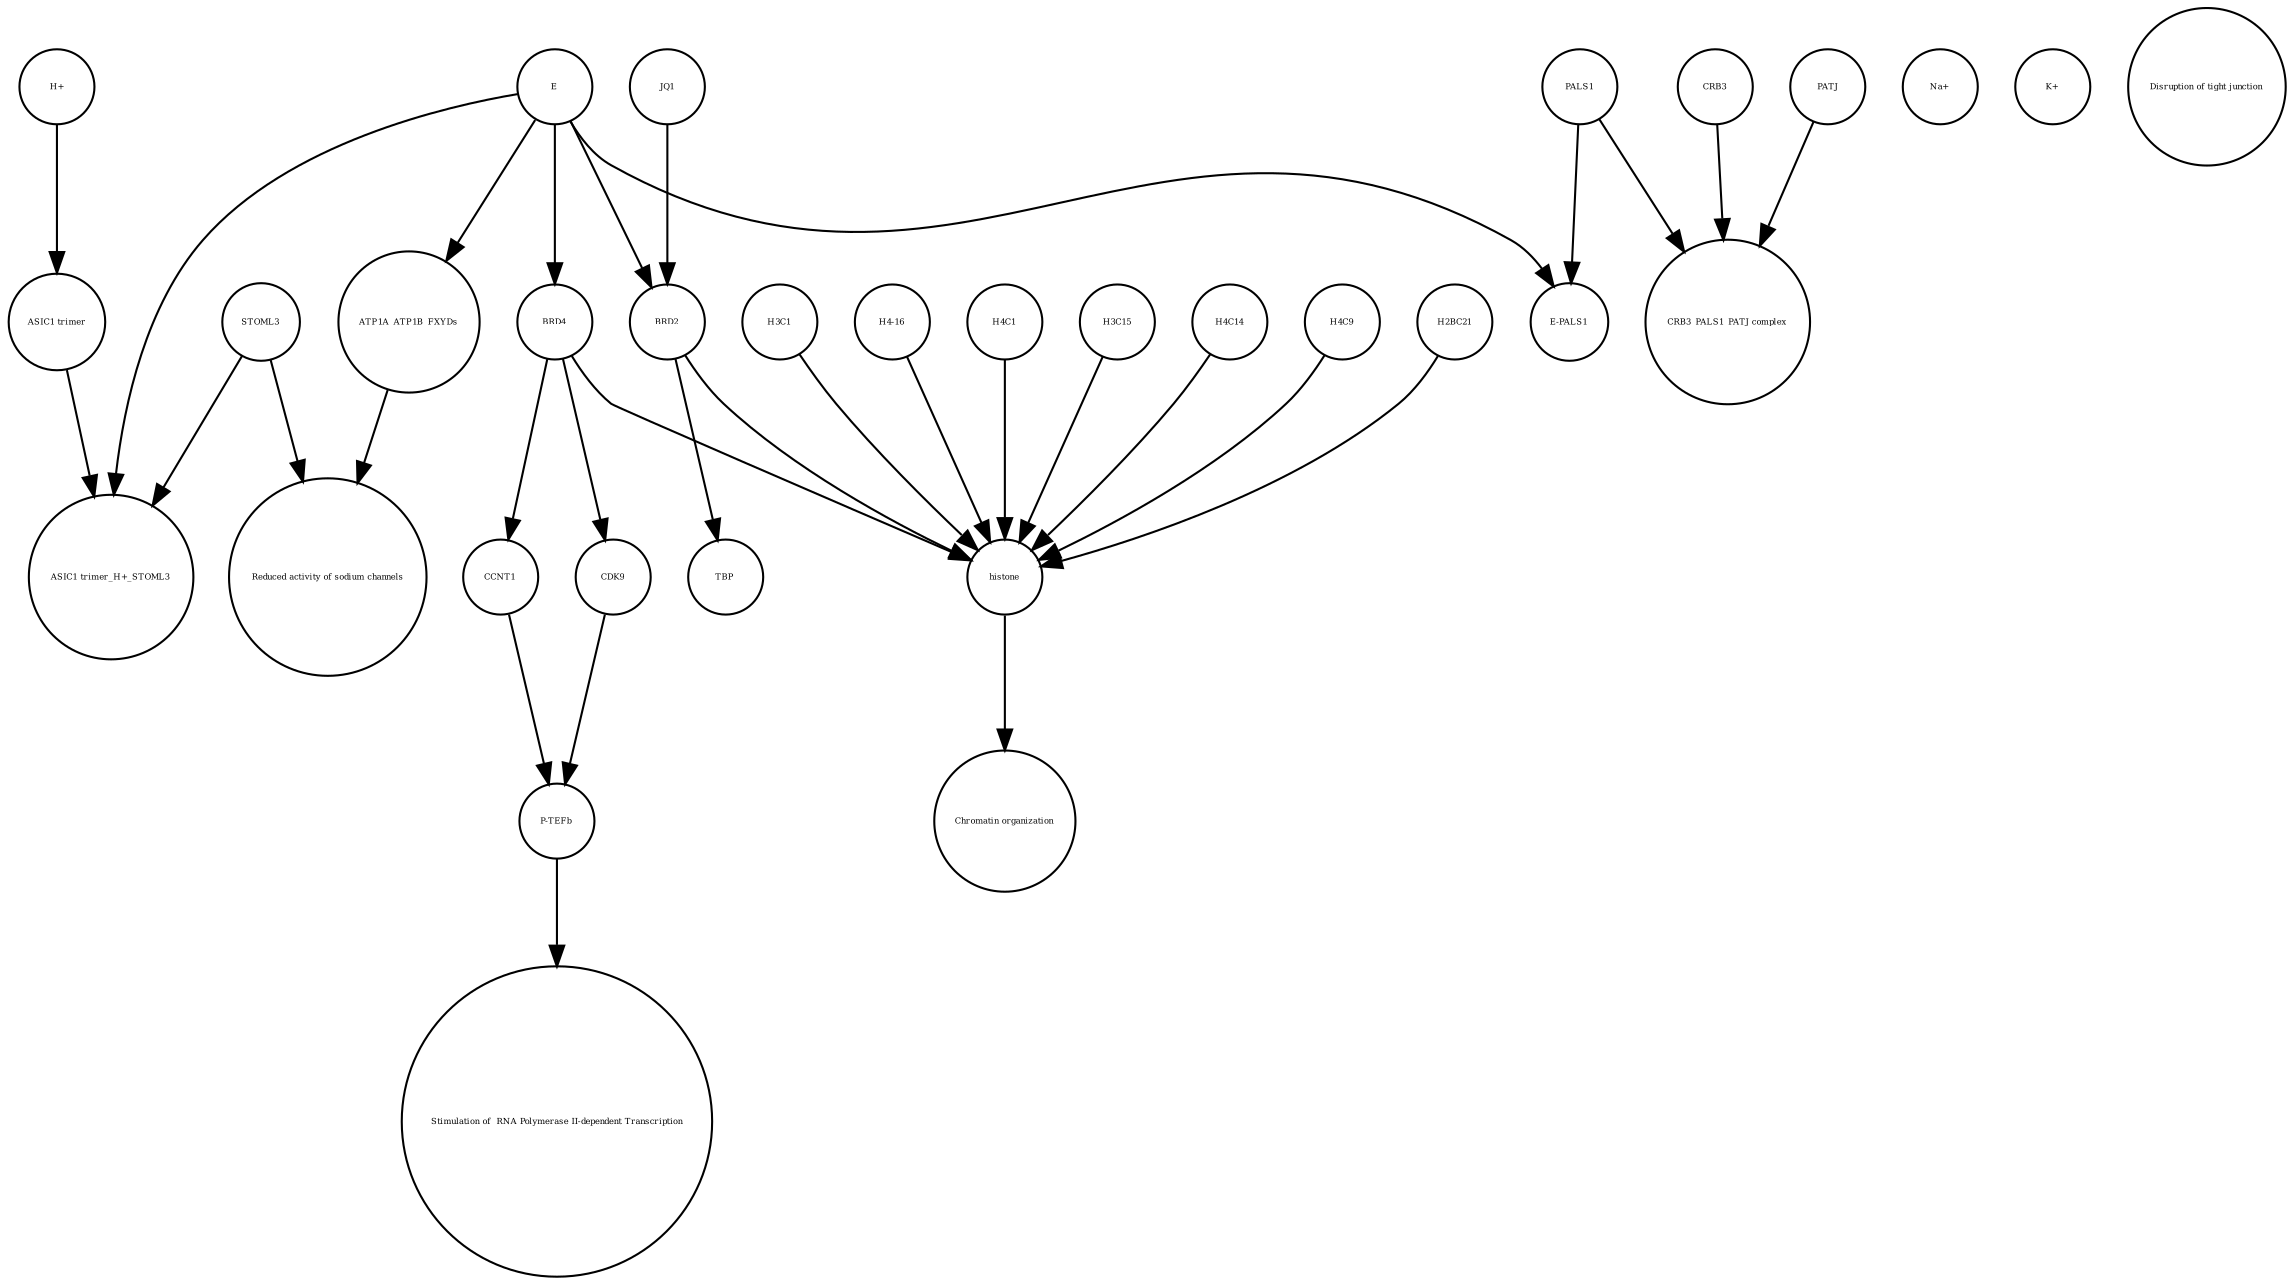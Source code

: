 strict digraph  {
"H+" [annotation="", bipartite=0, cls="simple chemical", fontsize=4, label="H+", shape=circle];
H4C14 [annotation="", bipartite=0, cls=macromolecule, fontsize=4, label=H4C14, shape=circle];
"Na+" [annotation="", bipartite=0, cls="simple chemical", fontsize=4, label="Na+", shape=circle];
"Chromatin organization" [annotation="", bipartite=0, cls=phenotype, fontsize=4, label="Chromatin organization", shape=circle];
"K+" [annotation="", bipartite=0, cls="simple chemical", fontsize=4, label="K+", shape=circle];
" Stimulation of  RNA Polymerase II-dependent Transcription " [annotation="", bipartite=0, cls=phenotype, fontsize=4, label=" Stimulation of  RNA Polymerase II-dependent Transcription ", shape=circle];
E [annotation=urn_miriam_ncbiprotein_BCD58755, bipartite=0, cls=macromolecule, fontsize=4, label=E, shape=circle];
H4C9 [annotation="", bipartite=0, cls=macromolecule, fontsize=4, label=H4C9, shape=circle];
"CRB3_PALS1_PATJ complex" [annotation="", bipartite=0, cls=complex, fontsize=4, label="CRB3_PALS1_PATJ complex", shape=circle];
histone [annotation="", bipartite=0, cls=complex, fontsize=4, label=histone, shape=circle];
"ASIC1 trimer" [annotation="", bipartite=0, cls=macromolecule, fontsize=4, label="ASIC1 trimer", shape=circle];
PALS1 [annotation="", bipartite=0, cls=macromolecule, fontsize=4, label=PALS1, shape=circle];
H2BC21 [annotation="", bipartite=0, cls=macromolecule, fontsize=4, label=H2BC21, shape=circle];
"ASIC1 trimer_H+_STOML3" [annotation="", bipartite=0, cls=complex, fontsize=4, label="ASIC1 trimer_H+_STOML3", shape=circle];
H3C1 [annotation="", bipartite=0, cls=macromolecule, fontsize=4, label=H3C1, shape=circle];
ATP1A_ATP1B_FXYDs [annotation="", bipartite=0, cls=complex, fontsize=4, label=ATP1A_ATP1B_FXYDs, shape=circle];
"Reduced activity of sodium channels" [annotation="", bipartite=0, cls=phenotype, fontsize=4, label="Reduced activity of sodium channels", shape=circle];
TBP [annotation="", bipartite=0, cls=macromolecule, fontsize=4, label=TBP, shape=circle];
CRB3 [annotation="", bipartite=0, cls=macromolecule, fontsize=4, label=CRB3, shape=circle];
"E-PALS1" [annotation="", bipartite=0, cls=complex, fontsize=4, label="E-PALS1", shape=circle];
"H4-16" [annotation="", bipartite=0, cls=macromolecule, fontsize=4, label="H4-16", shape=circle];
STOML3 [annotation="", bipartite=0, cls=macromolecule, fontsize=4, label=STOML3, shape=circle];
BRD2 [annotation="", bipartite=0, cls=macromolecule, fontsize=4, label=BRD2, shape=circle];
JQ1 [annotation="", bipartite=0, cls=macromolecule, fontsize=4, label=JQ1, shape=circle];
CDK9 [annotation="", bipartite=0, cls=macromolecule, fontsize=4, label=CDK9, shape=circle];
CCNT1 [annotation="", bipartite=0, cls=macromolecule, fontsize=4, label=CCNT1, shape=circle];
"P-TEFb" [annotation="", bipartite=0, cls=complex, fontsize=4, label="P-TEFb", shape=circle];
"Disruption of tight junction" [annotation="", bipartite=0, cls=phenotype, fontsize=4, label="Disruption of tight junction", shape=circle];
H4C1 [annotation="", bipartite=0, cls=macromolecule, fontsize=4, label=H4C1, shape=circle];
H3C15 [annotation="", bipartite=0, cls=macromolecule, fontsize=4, label=H3C15, shape=circle];
BRD4 [annotation="", bipartite=0, cls=macromolecule, fontsize=4, label=BRD4, shape=circle];
PATJ [annotation="", bipartite=0, cls=macromolecule, fontsize=4, label=PATJ, shape=circle];
"H+" -> "ASIC1 trimer"  [annotation="", interaction_type=production];
H4C14 -> histone  [annotation="", interaction_type=production];
E -> "ASIC1 trimer_H+_STOML3"  [annotation="urn_miriam_doi_10.1016%2Fj.virol.2011.03.029", interaction_type=inhibition];
E -> BRD4  [annotation="urn_miriam_doi_10.1038%2Fs41586-020-2286-9", interaction_type=inhibition];
E -> ATP1A_ATP1B_FXYDs  [annotation="urn_miriam_doi_10.1016%2Fj.virol.2011.03.029", interaction_type=inhibition];
E -> BRD2  [annotation="urn_miriam_doi_10.1038%2Fs41586-020-2286-9|urn_miriam_doi_10.1080%2F15592294.2018.1469891", interaction_type=inhibition];
E -> "E-PALS1"  [annotation="", interaction_type=production];
H4C9 -> histone  [annotation="", interaction_type=production];
histone -> "Chromatin organization"  [annotation="", interaction_type=production];
"ASIC1 trimer" -> "ASIC1 trimer_H+_STOML3"  [annotation="", interaction_type=production];
PALS1 -> "E-PALS1"  [annotation="", interaction_type=production];
PALS1 -> "CRB3_PALS1_PATJ complex"  [annotation="", interaction_type=production];
H2BC21 -> histone  [annotation="", interaction_type=production];
H3C1 -> histone  [annotation="", interaction_type=production];
ATP1A_ATP1B_FXYDs -> "Reduced activity of sodium channels"  [annotation="", interaction_type=production];
CRB3 -> "CRB3_PALS1_PATJ complex"  [annotation="", interaction_type=production];
"H4-16" -> histone  [annotation="", interaction_type=production];
STOML3 -> "Reduced activity of sodium channels"  [annotation="", interaction_type=production];
STOML3 -> "ASIC1 trimer_H+_STOML3"  [annotation="", interaction_type=production];
BRD2 -> histone  [annotation="urn_miriam_doi_10.1038%2Fnsmb.3228.|urn_miriam_doi_10.1016%2Fj.molcel.2008.01.018", interaction_type=catalysis];
BRD2 -> TBP  [annotation="urn_miriam_doi_10.1007%2Fs11010-006-9223-6", interaction_type=catalysis];
JQ1 -> BRD2  [annotation="urn_miriam_doi_10.1038%2Fs41586-020-2286-9|urn_miriam_doi_10.1080%2F15592294.2018.1469891", interaction_type=inhibition];
CDK9 -> "P-TEFb"  [annotation="", interaction_type=production];
CCNT1 -> "P-TEFb"  [annotation="", interaction_type=production];
"P-TEFb" -> " Stimulation of  RNA Polymerase II-dependent Transcription "  [annotation="", interaction_type=production];
H4C1 -> histone  [annotation="", interaction_type=production];
H3C15 -> histone  [annotation="", interaction_type=production];
BRD4 -> CCNT1  [annotation="urn_miriam_doi_10.1016%2Fj.molcel.2005.06.027", interaction_type=catalysis];
BRD4 -> CDK9  [annotation="urn_miriam_doi_10.18632%2Foncotarget.18583|urn_miriam_doi_10.1016%2Fj.molcel.2005.06.027", interaction_type=catalysis];
BRD4 -> histone  [annotation="urn_miriam_doi_10.1038%2Fnsmb.3228.|urn_miriam_doi_10.1016%2Fj.molcel.2008.01.018", interaction_type=catalysis];
PATJ -> "CRB3_PALS1_PATJ complex"  [annotation="", interaction_type=production];
}
